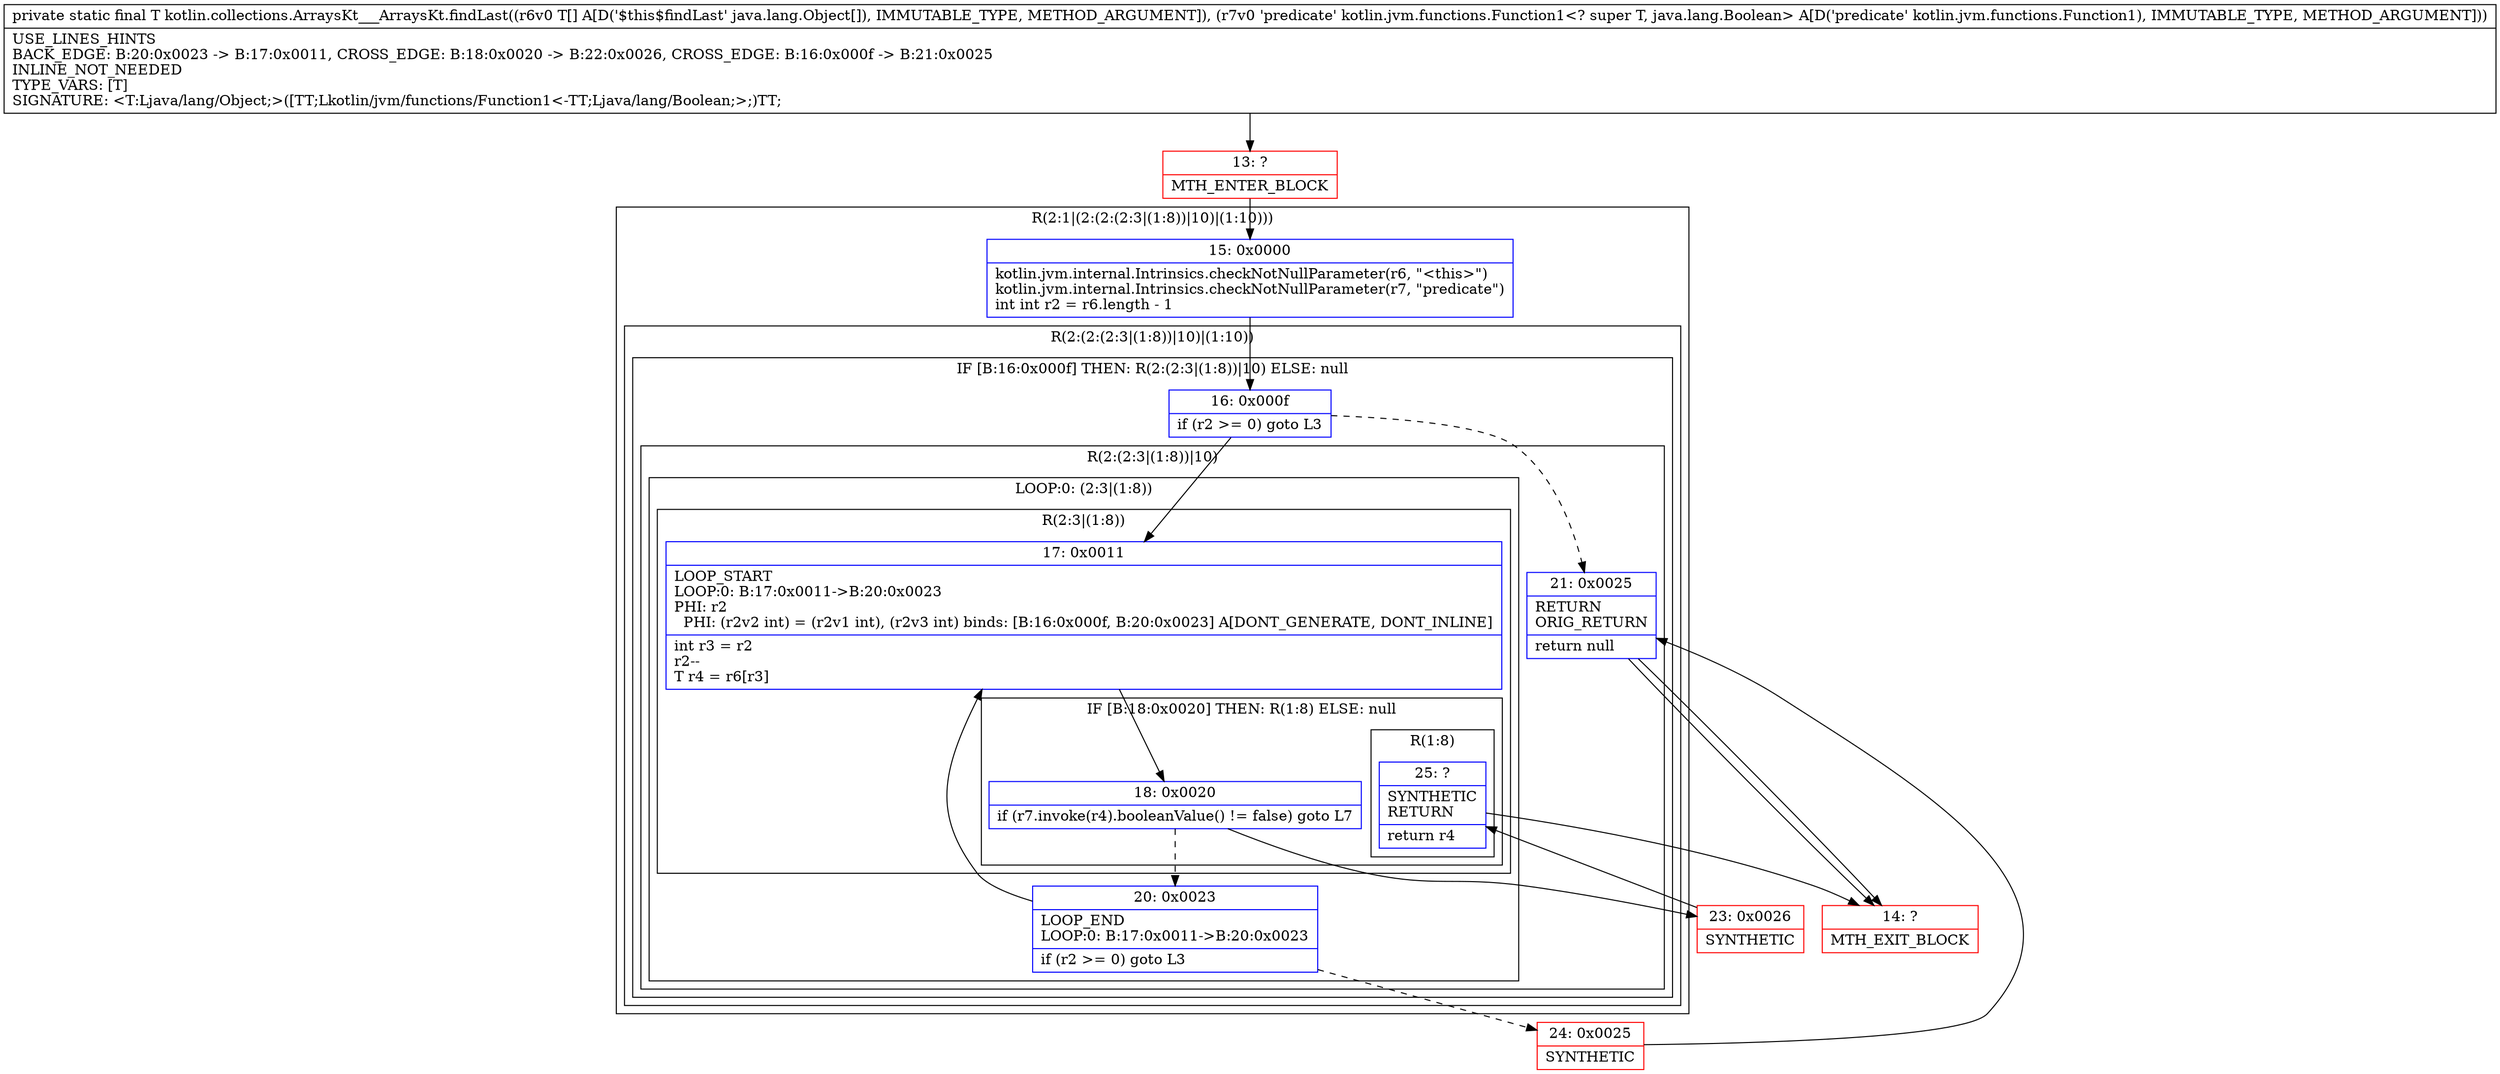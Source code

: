 digraph "CFG forkotlin.collections.ArraysKt___ArraysKt.findLast([Ljava\/lang\/Object;Lkotlin\/jvm\/functions\/Function1;)Ljava\/lang\/Object;" {
subgraph cluster_Region_761326082 {
label = "R(2:1|(2:(2:(2:3|(1:8))|10)|(1:10)))";
node [shape=record,color=blue];
Node_15 [shape=record,label="{15\:\ 0x0000|kotlin.jvm.internal.Intrinsics.checkNotNullParameter(r6, \"\<this\>\")\lkotlin.jvm.internal.Intrinsics.checkNotNullParameter(r7, \"predicate\")\lint int r2 = r6.length \- 1\l}"];
subgraph cluster_Region_1489340408 {
label = "R(2:(2:(2:3|(1:8))|10)|(1:10))";
node [shape=record,color=blue];
subgraph cluster_IfRegion_1696633716 {
label = "IF [B:16:0x000f] THEN: R(2:(2:3|(1:8))|10) ELSE: null";
node [shape=record,color=blue];
Node_16 [shape=record,label="{16\:\ 0x000f|if (r2 \>= 0) goto L3\l}"];
subgraph cluster_Region_1236456813 {
label = "R(2:(2:3|(1:8))|10)";
node [shape=record,color=blue];
subgraph cluster_LoopRegion_635526440 {
label = "LOOP:0: (2:3|(1:8))";
node [shape=record,color=blue];
Node_20 [shape=record,label="{20\:\ 0x0023|LOOP_END\lLOOP:0: B:17:0x0011\-\>B:20:0x0023\l|if (r2 \>= 0) goto L3\l}"];
subgraph cluster_Region_376753239 {
label = "R(2:3|(1:8))";
node [shape=record,color=blue];
Node_17 [shape=record,label="{17\:\ 0x0011|LOOP_START\lLOOP:0: B:17:0x0011\-\>B:20:0x0023\lPHI: r2 \l  PHI: (r2v2 int) = (r2v1 int), (r2v3 int) binds: [B:16:0x000f, B:20:0x0023] A[DONT_GENERATE, DONT_INLINE]\l|int r3 = r2\lr2\-\-\lT r4 = r6[r3]\l}"];
subgraph cluster_IfRegion_268145516 {
label = "IF [B:18:0x0020] THEN: R(1:8) ELSE: null";
node [shape=record,color=blue];
Node_18 [shape=record,label="{18\:\ 0x0020|if (r7.invoke(r4).booleanValue() != false) goto L7\l}"];
subgraph cluster_Region_1071509680 {
label = "R(1:8)";
node [shape=record,color=blue];
Node_25 [shape=record,label="{25\:\ ?|SYNTHETIC\lRETURN\l|return r4\l}"];
}
}
}
}
Node_21 [shape=record,label="{21\:\ 0x0025|RETURN\lORIG_RETURN\l|return null\l}"];
}
}
subgraph cluster_Region_1392571027 {
label = "R(1:10)";
node [shape=record,color=blue];
Node_21 [shape=record,label="{21\:\ 0x0025|RETURN\lORIG_RETURN\l|return null\l}"];
}
}
}
Node_13 [shape=record,color=red,label="{13\:\ ?|MTH_ENTER_BLOCK\l}"];
Node_24 [shape=record,color=red,label="{24\:\ 0x0025|SYNTHETIC\l}"];
Node_23 [shape=record,color=red,label="{23\:\ 0x0026|SYNTHETIC\l}"];
Node_14 [shape=record,color=red,label="{14\:\ ?|MTH_EXIT_BLOCK\l}"];
MethodNode[shape=record,label="{private static final T kotlin.collections.ArraysKt___ArraysKt.findLast((r6v0 T[] A[D('$this$findLast' java.lang.Object[]), IMMUTABLE_TYPE, METHOD_ARGUMENT]), (r7v0 'predicate' kotlin.jvm.functions.Function1\<? super T, java.lang.Boolean\> A[D('predicate' kotlin.jvm.functions.Function1), IMMUTABLE_TYPE, METHOD_ARGUMENT]))  | USE_LINES_HINTS\lBACK_EDGE: B:20:0x0023 \-\> B:17:0x0011, CROSS_EDGE: B:18:0x0020 \-\> B:22:0x0026, CROSS_EDGE: B:16:0x000f \-\> B:21:0x0025\lINLINE_NOT_NEEDED\lTYPE_VARS: [T]\lSIGNATURE: \<T:Ljava\/lang\/Object;\>([TT;Lkotlin\/jvm\/functions\/Function1\<\-TT;Ljava\/lang\/Boolean;\>;)TT;\l}"];
MethodNode -> Node_13;Node_15 -> Node_16;
Node_16 -> Node_17;
Node_16 -> Node_21[style=dashed];
Node_20 -> Node_17;
Node_20 -> Node_24[style=dashed];
Node_17 -> Node_18;
Node_18 -> Node_20[style=dashed];
Node_18 -> Node_23;
Node_25 -> Node_14;
Node_21 -> Node_14;
Node_21 -> Node_14;
Node_13 -> Node_15;
Node_24 -> Node_21;
Node_23 -> Node_25;
}

